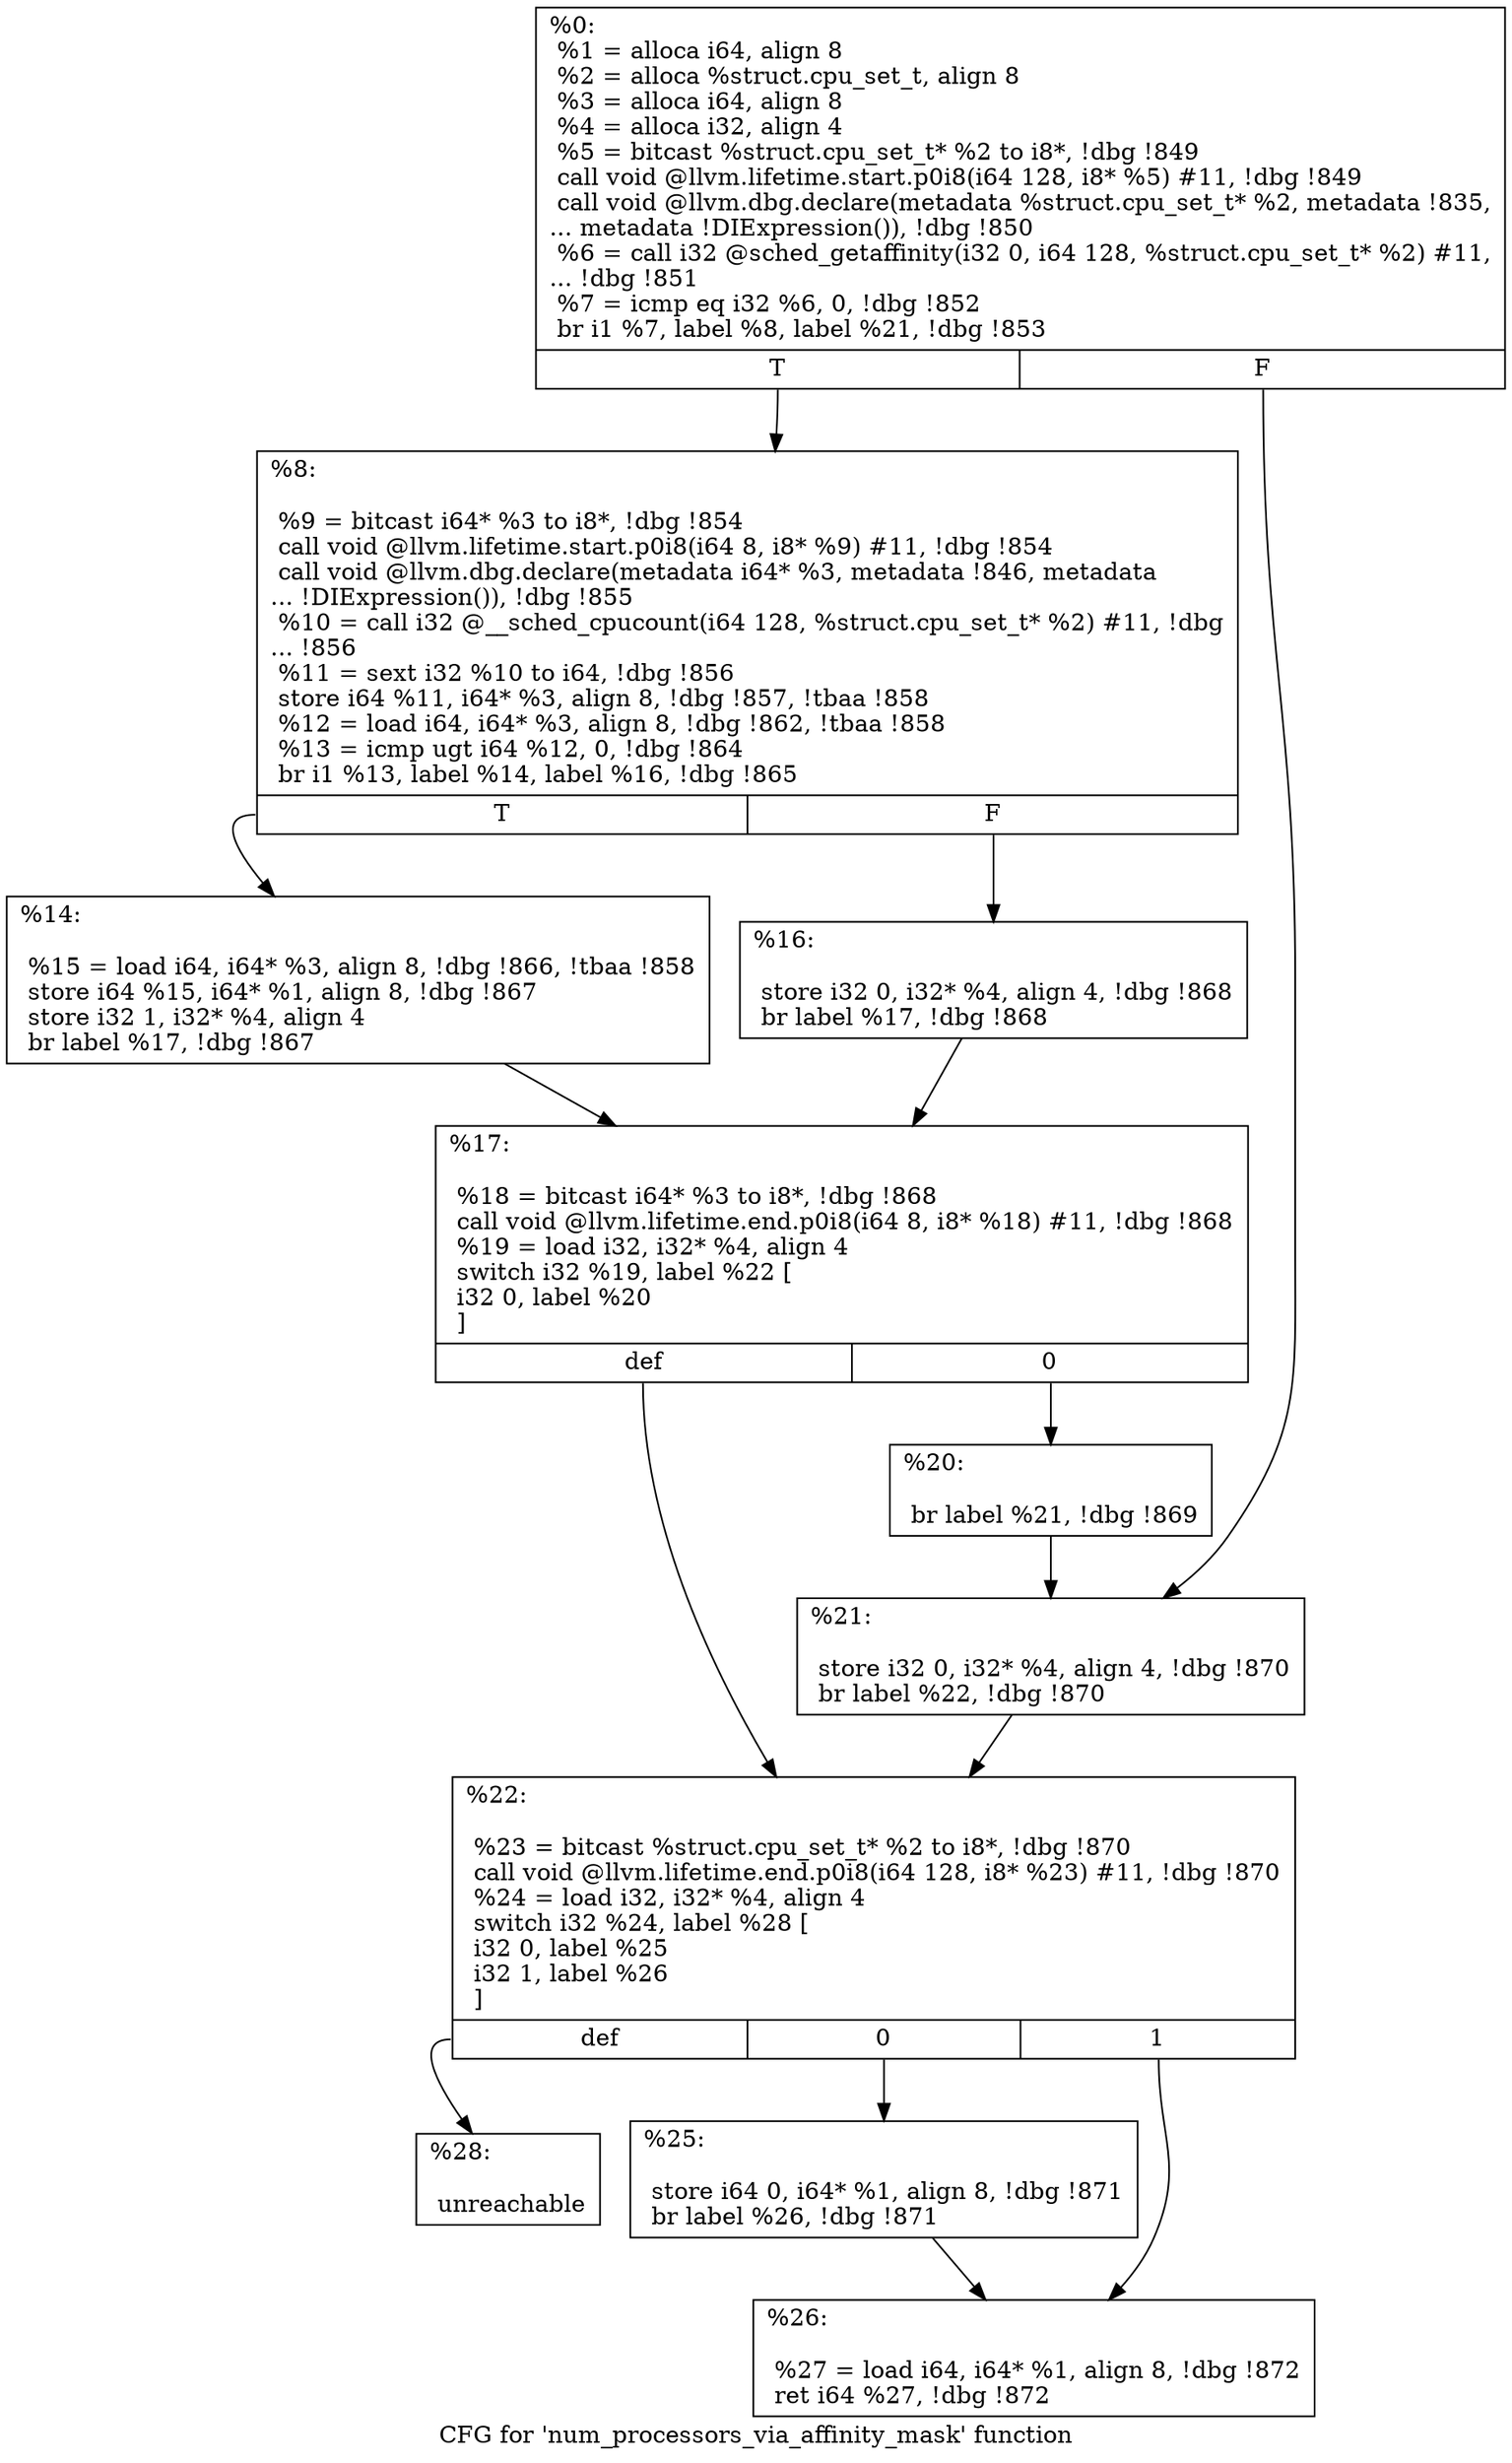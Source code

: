 digraph "CFG for 'num_processors_via_affinity_mask' function" {
	label="CFG for 'num_processors_via_affinity_mask' function";

	Node0x1f81320 [shape=record,label="{%0:\l  %1 = alloca i64, align 8\l  %2 = alloca %struct.cpu_set_t, align 8\l  %3 = alloca i64, align 8\l  %4 = alloca i32, align 4\l  %5 = bitcast %struct.cpu_set_t* %2 to i8*, !dbg !849\l  call void @llvm.lifetime.start.p0i8(i64 128, i8* %5) #11, !dbg !849\l  call void @llvm.dbg.declare(metadata %struct.cpu_set_t* %2, metadata !835,\l... metadata !DIExpression()), !dbg !850\l  %6 = call i32 @sched_getaffinity(i32 0, i64 128, %struct.cpu_set_t* %2) #11,\l... !dbg !851\l  %7 = icmp eq i32 %6, 0, !dbg !852\l  br i1 %7, label %8, label %21, !dbg !853\l|{<s0>T|<s1>F}}"];
	Node0x1f81320:s0 -> Node0x1f813d0;
	Node0x1f81320:s1 -> Node0x1f81560;
	Node0x1f813d0 [shape=record,label="{%8:\l\l  %9 = bitcast i64* %3 to i8*, !dbg !854\l  call void @llvm.lifetime.start.p0i8(i64 8, i8* %9) #11, !dbg !854\l  call void @llvm.dbg.declare(metadata i64* %3, metadata !846, metadata\l... !DIExpression()), !dbg !855\l  %10 = call i32 @__sched_cpucount(i64 128, %struct.cpu_set_t* %2) #11, !dbg\l... !856\l  %11 = sext i32 %10 to i64, !dbg !856\l  store i64 %11, i64* %3, align 8, !dbg !857, !tbaa !858\l  %12 = load i64, i64* %3, align 8, !dbg !862, !tbaa !858\l  %13 = icmp ugt i64 %12, 0, !dbg !864\l  br i1 %13, label %14, label %16, !dbg !865\l|{<s0>T|<s1>F}}"];
	Node0x1f813d0:s0 -> Node0x1f81420;
	Node0x1f813d0:s1 -> Node0x1f81470;
	Node0x1f81420 [shape=record,label="{%14:\l\l  %15 = load i64, i64* %3, align 8, !dbg !866, !tbaa !858\l  store i64 %15, i64* %1, align 8, !dbg !867\l  store i32 1, i32* %4, align 4\l  br label %17, !dbg !867\l}"];
	Node0x1f81420 -> Node0x1f814c0;
	Node0x1f81470 [shape=record,label="{%16:\l\l  store i32 0, i32* %4, align 4, !dbg !868\l  br label %17, !dbg !868\l}"];
	Node0x1f81470 -> Node0x1f814c0;
	Node0x1f814c0 [shape=record,label="{%17:\l\l  %18 = bitcast i64* %3 to i8*, !dbg !868\l  call void @llvm.lifetime.end.p0i8(i64 8, i8* %18) #11, !dbg !868\l  %19 = load i32, i32* %4, align 4\l  switch i32 %19, label %22 [\l    i32 0, label %20\l  ]\l|{<s0>def|<s1>0}}"];
	Node0x1f814c0:s0 -> Node0x1f815b0;
	Node0x1f814c0:s1 -> Node0x1f81510;
	Node0x1f81510 [shape=record,label="{%20:\l\l  br label %21, !dbg !869\l}"];
	Node0x1f81510 -> Node0x1f81560;
	Node0x1f81560 [shape=record,label="{%21:\l\l  store i32 0, i32* %4, align 4, !dbg !870\l  br label %22, !dbg !870\l}"];
	Node0x1f81560 -> Node0x1f815b0;
	Node0x1f815b0 [shape=record,label="{%22:\l\l  %23 = bitcast %struct.cpu_set_t* %2 to i8*, !dbg !870\l  call void @llvm.lifetime.end.p0i8(i64 128, i8* %23) #11, !dbg !870\l  %24 = load i32, i32* %4, align 4\l  switch i32 %24, label %28 [\l    i32 0, label %25\l    i32 1, label %26\l  ]\l|{<s0>def|<s1>0|<s2>1}}"];
	Node0x1f815b0:s0 -> Node0x1f816a0;
	Node0x1f815b0:s1 -> Node0x1f81600;
	Node0x1f815b0:s2 -> Node0x1f81650;
	Node0x1f81600 [shape=record,label="{%25:\l\l  store i64 0, i64* %1, align 8, !dbg !871\l  br label %26, !dbg !871\l}"];
	Node0x1f81600 -> Node0x1f81650;
	Node0x1f81650 [shape=record,label="{%26:\l\l  %27 = load i64, i64* %1, align 8, !dbg !872\l  ret i64 %27, !dbg !872\l}"];
	Node0x1f816a0 [shape=record,label="{%28:\l\l  unreachable\l}"];
}
